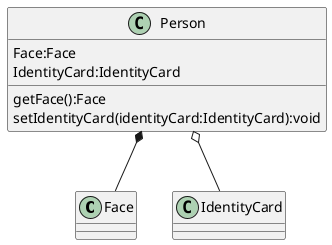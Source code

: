 @startuml

class Face
class IdentityCard
class Person{
    Face:Face
    IdentityCard:IdentityCard
    getFace():Face
    setIdentityCard(identityCard:IdentityCard):void
}
Person o-- IdentityCard
Person *-- Face
@enduml